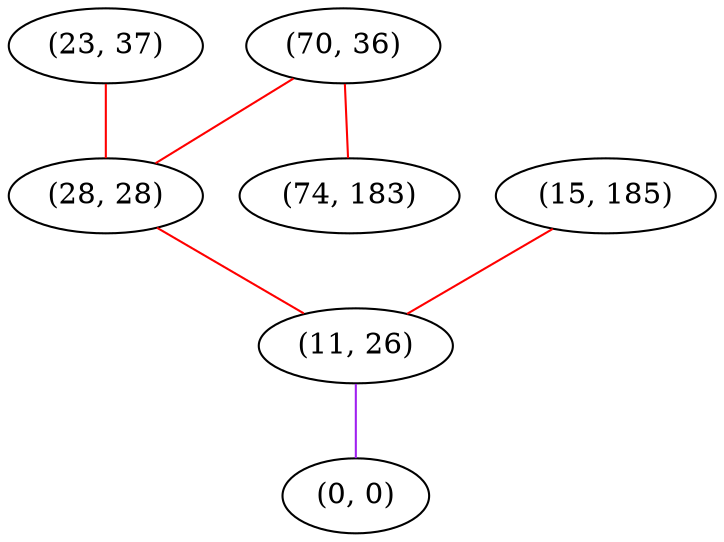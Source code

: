 graph "" {
"(70, 36)";
"(23, 37)";
"(15, 185)";
"(28, 28)";
"(11, 26)";
"(0, 0)";
"(74, 183)";
"(70, 36)" -- "(74, 183)"  [color=red, key=0, weight=1];
"(70, 36)" -- "(28, 28)"  [color=red, key=0, weight=1];
"(23, 37)" -- "(28, 28)"  [color=red, key=0, weight=1];
"(15, 185)" -- "(11, 26)"  [color=red, key=0, weight=1];
"(28, 28)" -- "(11, 26)"  [color=red, key=0, weight=1];
"(11, 26)" -- "(0, 0)"  [color=purple, key=0, weight=4];
}

